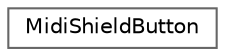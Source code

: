 digraph "Graphical Class Hierarchy"
{
 // LATEX_PDF_SIZE
  bgcolor="transparent";
  edge [fontname=Helvetica,fontsize=10,labelfontname=Helvetica,labelfontsize=10];
  node [fontname=Helvetica,fontsize=10,shape=box,height=0.2,width=0.4];
  rankdir="LR";
  Node0 [id="Node000000",label="MidiShieldButton",height=0.2,width=0.4,color="grey40", fillcolor="white", style="filled",URL="$d0/ddf/class_midi_shield_button.html",tooltip=" "];
}
